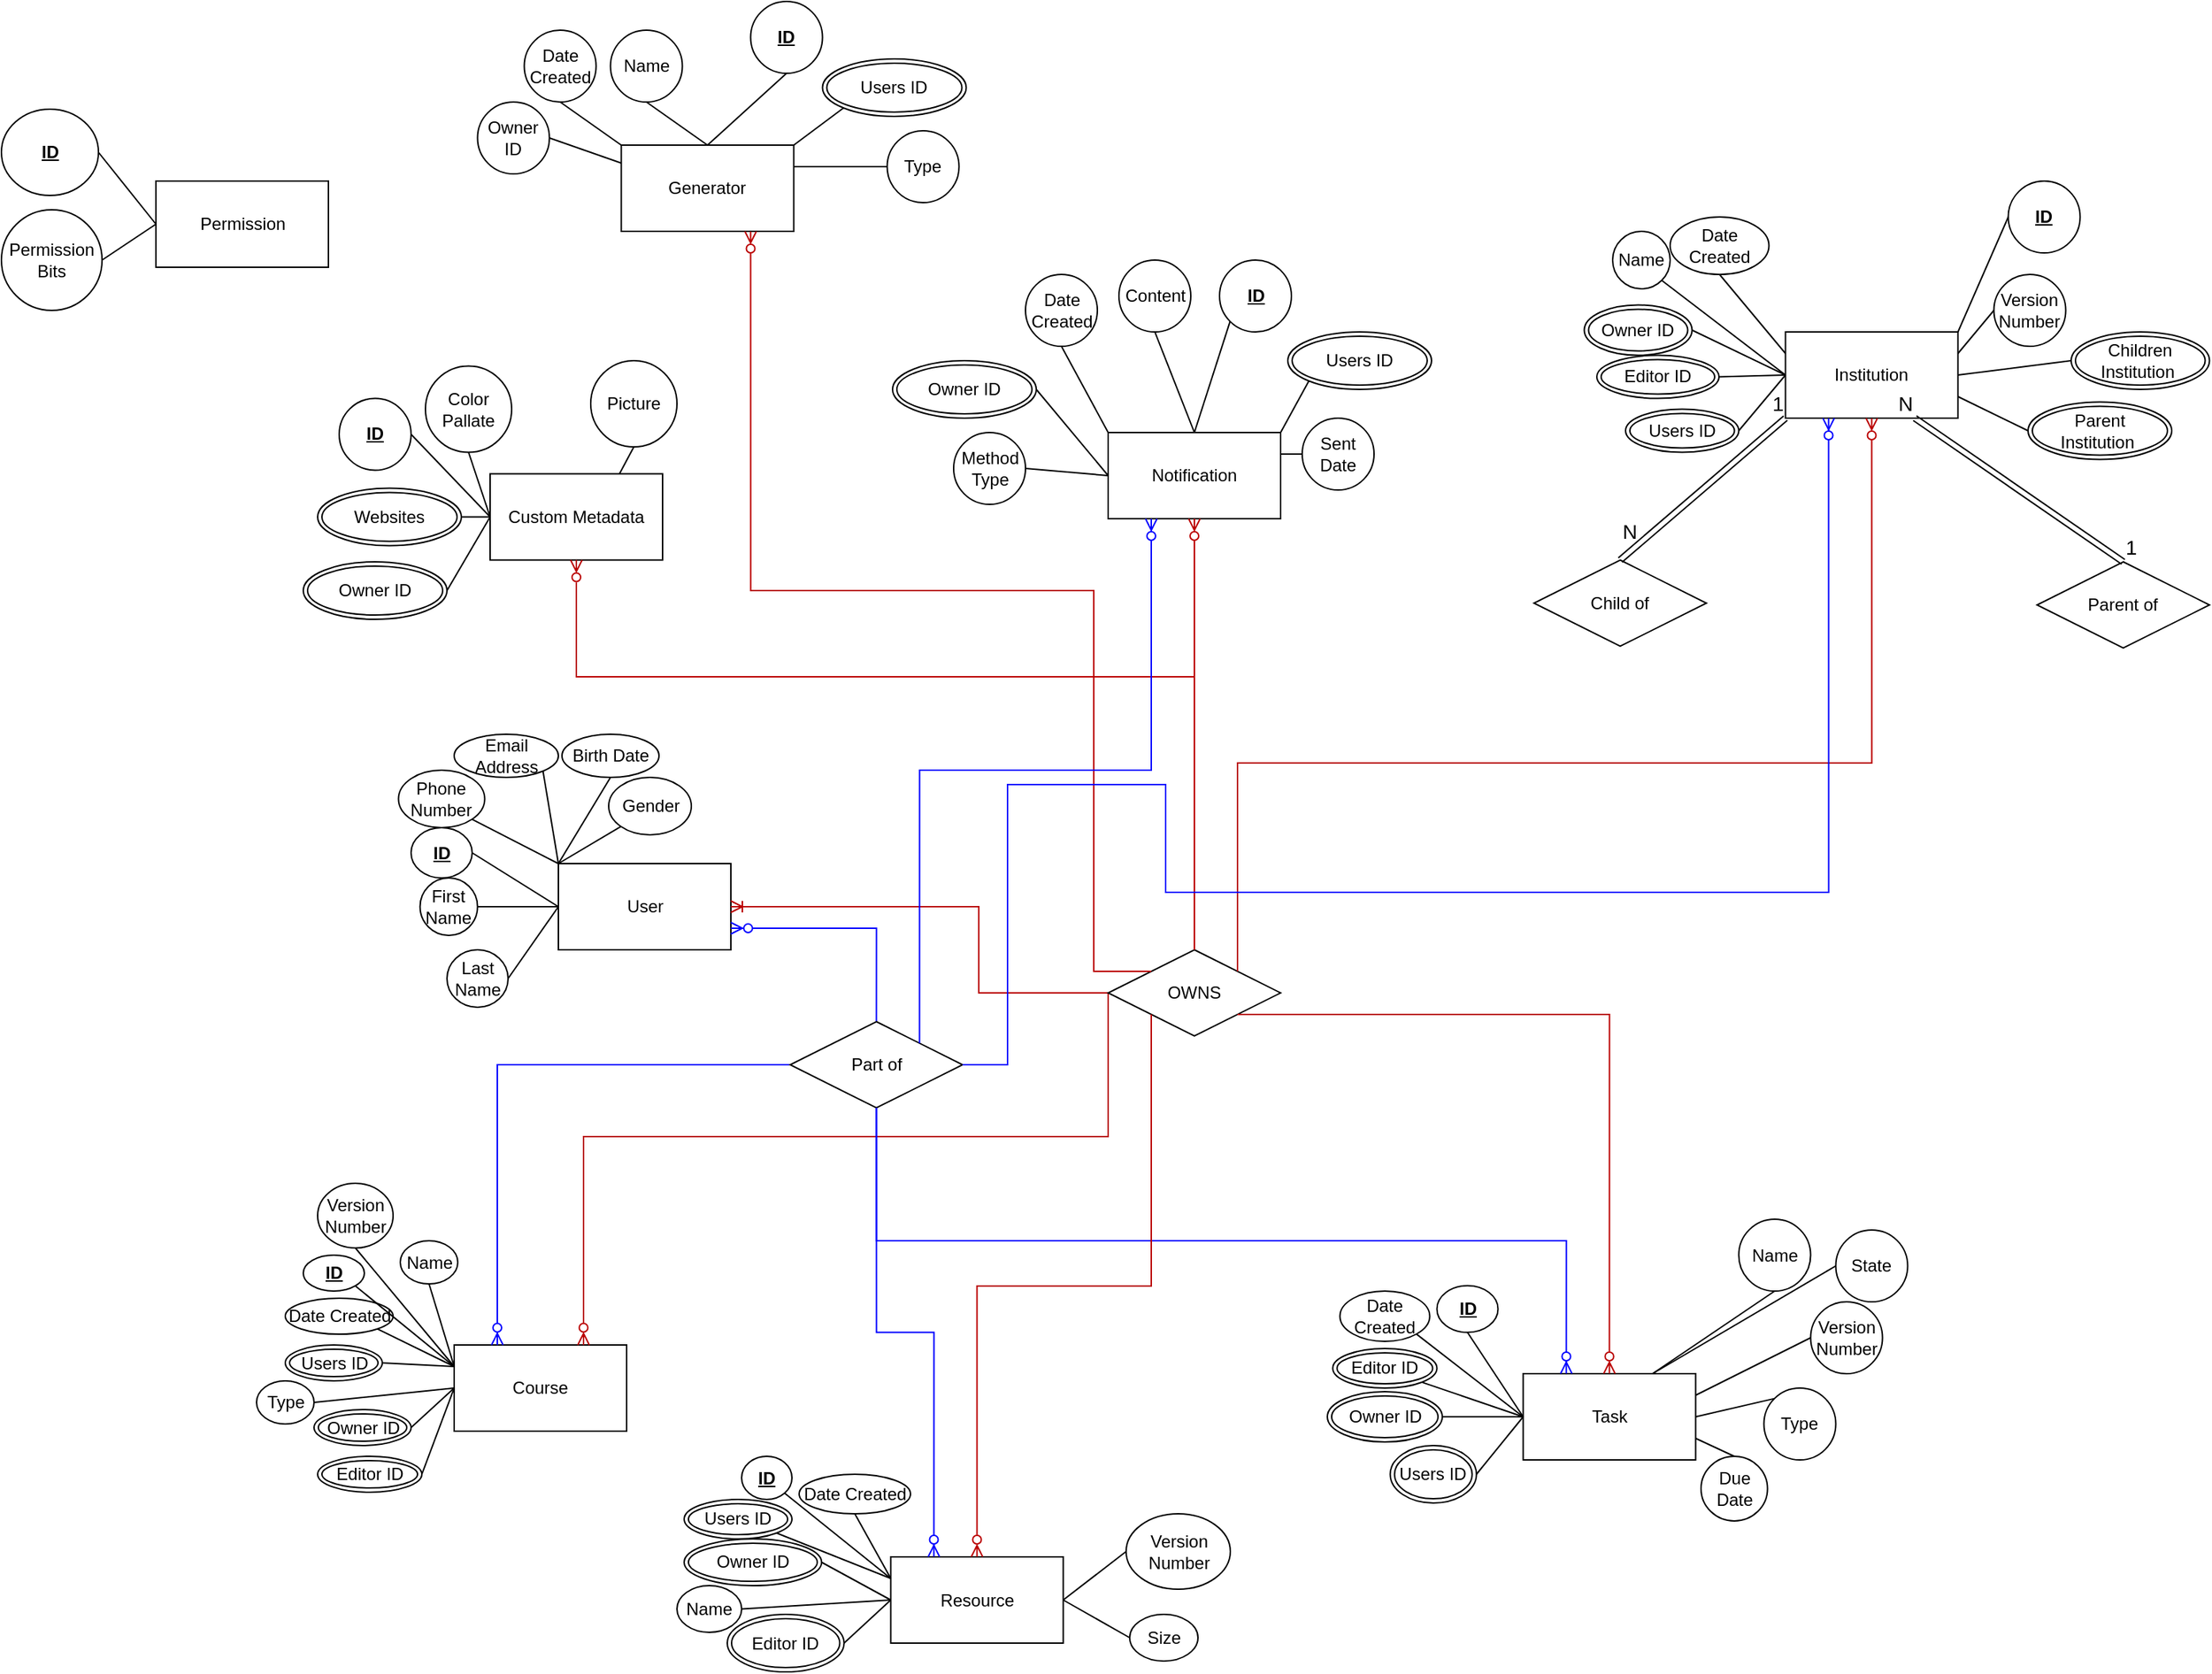 <mxfile version="21.3.2" type="github">
  <diagram id="R2lEEEUBdFMjLlhIrx00" name="EduCare ER Diagram">
    <mxGraphModel dx="837" dy="4282" grid="1" gridSize="10" guides="1" tooltips="1" connect="1" arrows="1" fold="1" page="1" pageScale="1" pageWidth="850" pageHeight="1100" math="0" shadow="0" extFonts="Permanent Marker^https://fonts.googleapis.com/css?family=Permanent+Marker">
      <root>
        <mxCell id="0" />
        <mxCell id="1" parent="0" />
        <mxCell id="qAD9C6_yxENJScpzOMfn-75" value="Permission" style="rounded=0;whiteSpace=wrap;html=1;" parent="1" vertex="1">
          <mxGeometry x="1037.5" y="-3145" width="120" height="60" as="geometry" />
        </mxCell>
        <mxCell id="qAD9C6_yxENJScpzOMfn-76" value="&lt;b&gt;&lt;u&gt;ID&lt;/u&gt;&lt;/b&gt;" style="ellipse;whiteSpace=wrap;html=1;" parent="1" vertex="1">
          <mxGeometry x="930" y="-3195" width="67.5" height="60" as="geometry" />
        </mxCell>
        <mxCell id="qAD9C6_yxENJScpzOMfn-77" value="Permission Bits" style="ellipse;whiteSpace=wrap;html=1;" parent="1" vertex="1">
          <mxGeometry x="930" y="-3125" width="70" height="70" as="geometry" />
        </mxCell>
        <mxCell id="qAD9C6_yxENJScpzOMfn-78" value="" style="endArrow=none;html=1;rounded=0;exitX=1;exitY=0.5;exitDx=0;exitDy=0;entryX=0;entryY=0.5;entryDx=0;entryDy=0;" parent="1" source="qAD9C6_yxENJScpzOMfn-76" target="qAD9C6_yxENJScpzOMfn-75" edge="1">
          <mxGeometry width="50" height="50" relative="1" as="geometry">
            <mxPoint x="797.5" y="-3095" as="sourcePoint" />
            <mxPoint x="907.5" y="-3090" as="targetPoint" />
          </mxGeometry>
        </mxCell>
        <mxCell id="qAD9C6_yxENJScpzOMfn-79" value="" style="endArrow=none;html=1;rounded=0;exitX=0;exitY=0.5;exitDx=0;exitDy=0;entryX=1;entryY=0.5;entryDx=0;entryDy=0;" parent="1" source="qAD9C6_yxENJScpzOMfn-75" target="qAD9C6_yxENJScpzOMfn-77" edge="1">
          <mxGeometry width="50" height="50" relative="1" as="geometry">
            <mxPoint x="1267.5" y="-3110" as="sourcePoint" />
            <mxPoint x="1177.5" y="-3130" as="targetPoint" />
          </mxGeometry>
        </mxCell>
        <mxCell id="_1YDt1llwY1Y_MfL7an--1" value="User" style="rounded=0;whiteSpace=wrap;html=1;" parent="1" vertex="1">
          <mxGeometry x="1317.5" y="-2670" width="120" height="60" as="geometry" />
        </mxCell>
        <mxCell id="_1YDt1llwY1Y_MfL7an--2" value="&lt;b&gt;&lt;u&gt;ID&lt;/u&gt;&lt;/b&gt;" style="ellipse;whiteSpace=wrap;html=1;" parent="1" vertex="1">
          <mxGeometry x="1215" y="-2695" width="42.5" height="35" as="geometry" />
        </mxCell>
        <mxCell id="_1YDt1llwY1Y_MfL7an--3" value="First Name" style="ellipse;whiteSpace=wrap;html=1;" parent="1" vertex="1">
          <mxGeometry x="1221.25" y="-2660" width="40" height="40" as="geometry" />
        </mxCell>
        <mxCell id="_1YDt1llwY1Y_MfL7an--4" value="Last Name" style="ellipse;whiteSpace=wrap;html=1;" parent="1" vertex="1">
          <mxGeometry x="1240" y="-2610" width="42.5" height="40" as="geometry" />
        </mxCell>
        <mxCell id="_1YDt1llwY1Y_MfL7an--5" value="Email Address" style="ellipse;whiteSpace=wrap;html=1;" parent="1" vertex="1">
          <mxGeometry x="1245" y="-2760" width="72.5" height="30" as="geometry" />
        </mxCell>
        <mxCell id="_1YDt1llwY1Y_MfL7an--6" value="Phone Number" style="ellipse;whiteSpace=wrap;html=1;" parent="1" vertex="1">
          <mxGeometry x="1206.25" y="-2735" width="60" height="40" as="geometry" />
        </mxCell>
        <mxCell id="_1YDt1llwY1Y_MfL7an--7" value="Birth Date" style="ellipse;whiteSpace=wrap;html=1;" parent="1" vertex="1">
          <mxGeometry x="1320" y="-2760" width="67.5" height="30" as="geometry" />
        </mxCell>
        <mxCell id="_1YDt1llwY1Y_MfL7an--8" value="Gender" style="ellipse;whiteSpace=wrap;html=1;" parent="1" vertex="1">
          <mxGeometry x="1352.5" y="-2730" width="57.5" height="40" as="geometry" />
        </mxCell>
        <mxCell id="_1YDt1llwY1Y_MfL7an--9" value="" style="endArrow=none;html=1;rounded=0;entryX=0;entryY=0;entryDx=0;entryDy=0;exitX=1;exitY=1;exitDx=0;exitDy=0;" parent="1" source="_1YDt1llwY1Y_MfL7an--5" target="_1YDt1llwY1Y_MfL7an--1" edge="1">
          <mxGeometry width="50" height="50" relative="1" as="geometry">
            <mxPoint x="1357.5" y="-2440" as="sourcePoint" />
            <mxPoint x="1407.5" y="-2490" as="targetPoint" />
          </mxGeometry>
        </mxCell>
        <mxCell id="_1YDt1llwY1Y_MfL7an--10" value="" style="endArrow=none;html=1;rounded=0;entryX=0;entryY=0.5;entryDx=0;entryDy=0;exitX=1;exitY=0.5;exitDx=0;exitDy=0;" parent="1" source="_1YDt1llwY1Y_MfL7an--2" target="_1YDt1llwY1Y_MfL7an--1" edge="1">
          <mxGeometry width="50" height="50" relative="1" as="geometry">
            <mxPoint x="1237.5" y="-2650" as="sourcePoint" />
            <mxPoint x="1327.5" y="-2630" as="targetPoint" />
          </mxGeometry>
        </mxCell>
        <mxCell id="_1YDt1llwY1Y_MfL7an--11" value="" style="endArrow=none;html=1;rounded=0;exitX=1;exitY=0.5;exitDx=0;exitDy=0;entryX=0;entryY=0.5;entryDx=0;entryDy=0;" parent="1" source="_1YDt1llwY1Y_MfL7an--3" target="_1YDt1llwY1Y_MfL7an--1" edge="1">
          <mxGeometry width="50" height="50" relative="1" as="geometry">
            <mxPoint x="1197.5" y="-2610" as="sourcePoint" />
            <mxPoint x="1297.5" y="-2590" as="targetPoint" />
          </mxGeometry>
        </mxCell>
        <mxCell id="_1YDt1llwY1Y_MfL7an--12" value="" style="endArrow=none;html=1;rounded=0;exitX=1;exitY=0.5;exitDx=0;exitDy=0;entryX=0;entryY=0.5;entryDx=0;entryDy=0;" parent="1" source="_1YDt1llwY1Y_MfL7an--4" target="_1YDt1llwY1Y_MfL7an--1" edge="1">
          <mxGeometry width="50" height="50" relative="1" as="geometry">
            <mxPoint x="1177.5" y="-2655" as="sourcePoint" />
            <mxPoint x="1287.5" y="-2560" as="targetPoint" />
          </mxGeometry>
        </mxCell>
        <mxCell id="_1YDt1llwY1Y_MfL7an--13" value="" style="endArrow=none;html=1;rounded=0;entryX=0;entryY=0;entryDx=0;entryDy=0;exitX=0.5;exitY=1;exitDx=0;exitDy=0;" parent="1" source="_1YDt1llwY1Y_MfL7an--7" target="_1YDt1llwY1Y_MfL7an--1" edge="1">
          <mxGeometry width="50" height="50" relative="1" as="geometry">
            <mxPoint x="1322.5" y="-2580" as="sourcePoint" />
            <mxPoint x="1442.5" y="-2515" as="targetPoint" />
          </mxGeometry>
        </mxCell>
        <mxCell id="_1YDt1llwY1Y_MfL7an--14" value="" style="endArrow=none;html=1;rounded=0;entryX=0;entryY=0;entryDx=0;entryDy=0;exitX=0;exitY=1;exitDx=0;exitDy=0;" parent="1" source="_1YDt1llwY1Y_MfL7an--8" target="_1YDt1llwY1Y_MfL7an--1" edge="1">
          <mxGeometry width="50" height="50" relative="1" as="geometry">
            <mxPoint x="1372.5" y="-2720" as="sourcePoint" />
            <mxPoint x="1372.5" y="-2690" as="targetPoint" />
          </mxGeometry>
        </mxCell>
        <mxCell id="_1YDt1llwY1Y_MfL7an--15" value="" style="endArrow=none;html=1;rounded=0;entryX=0;entryY=0;entryDx=0;entryDy=0;exitX=1;exitY=1;exitDx=0;exitDy=0;" parent="1" source="_1YDt1llwY1Y_MfL7an--6" target="_1YDt1llwY1Y_MfL7an--1" edge="1">
          <mxGeometry width="50" height="50" relative="1" as="geometry">
            <mxPoint x="1487.5" y="-2685" as="sourcePoint" />
            <mxPoint x="1387.5" y="-2660" as="targetPoint" />
          </mxGeometry>
        </mxCell>
        <mxCell id="_1YDt1llwY1Y_MfL7an--17" value="Notification" style="rounded=0;whiteSpace=wrap;html=1;" parent="1" vertex="1">
          <mxGeometry x="1700" y="-2970" width="120" height="60" as="geometry" />
        </mxCell>
        <mxCell id="_1YDt1llwY1Y_MfL7an--18" value="Content" style="ellipse;whiteSpace=wrap;html=1;" parent="1" vertex="1">
          <mxGeometry x="1707.5" y="-3090" width="50" height="50" as="geometry" />
        </mxCell>
        <mxCell id="_1YDt1llwY1Y_MfL7an--19" value="Date Created" style="ellipse;whiteSpace=wrap;html=1;" parent="1" vertex="1">
          <mxGeometry x="1642.5" y="-3080" width="50" height="50" as="geometry" />
        </mxCell>
        <mxCell id="_1YDt1llwY1Y_MfL7an--20" value="&lt;b&gt;&lt;u&gt;ID&lt;/u&gt;&lt;/b&gt;" style="ellipse;whiteSpace=wrap;html=1;" parent="1" vertex="1">
          <mxGeometry x="1777.5" y="-3090" width="50" height="50" as="geometry" />
        </mxCell>
        <mxCell id="_1YDt1llwY1Y_MfL7an--21" value="Sent Date" style="ellipse;whiteSpace=wrap;html=1;" parent="1" vertex="1">
          <mxGeometry x="1835" y="-2980" width="50" height="50" as="geometry" />
        </mxCell>
        <mxCell id="_1YDt1llwY1Y_MfL7an--22" value="Method Type" style="ellipse;whiteSpace=wrap;html=1;" parent="1" vertex="1">
          <mxGeometry x="1592.5" y="-2970" width="50" height="50" as="geometry" />
        </mxCell>
        <mxCell id="_1YDt1llwY1Y_MfL7an--23" value="" style="endArrow=none;html=1;rounded=0;exitX=0.5;exitY=1;exitDx=0;exitDy=0;entryX=0;entryY=0;entryDx=0;entryDy=0;" parent="1" source="_1YDt1llwY1Y_MfL7an--19" target="_1YDt1llwY1Y_MfL7an--17" edge="1">
          <mxGeometry width="50" height="50" relative="1" as="geometry">
            <mxPoint x="1292.5" y="-3115" as="sourcePoint" />
            <mxPoint x="1372.5" y="-3160" as="targetPoint" />
          </mxGeometry>
        </mxCell>
        <mxCell id="_1YDt1llwY1Y_MfL7an--24" value="" style="endArrow=none;html=1;rounded=0;exitX=0.5;exitY=1;exitDx=0;exitDy=0;entryX=0.5;entryY=0;entryDx=0;entryDy=0;" parent="1" source="_1YDt1llwY1Y_MfL7an--18" target="_1YDt1llwY1Y_MfL7an--17" edge="1">
          <mxGeometry width="50" height="50" relative="1" as="geometry">
            <mxPoint x="1657.5" y="-3020" as="sourcePoint" />
            <mxPoint x="1692.5" y="-2990" as="targetPoint" />
          </mxGeometry>
        </mxCell>
        <mxCell id="_1YDt1llwY1Y_MfL7an--25" value="" style="endArrow=none;html=1;rounded=0;exitX=0;exitY=1;exitDx=0;exitDy=0;entryX=0.5;entryY=0;entryDx=0;entryDy=0;" parent="1" source="_1YDt1llwY1Y_MfL7an--20" target="_1YDt1llwY1Y_MfL7an--17" edge="1">
          <mxGeometry width="50" height="50" relative="1" as="geometry">
            <mxPoint x="1747.5" y="-3030" as="sourcePoint" />
            <mxPoint x="1692.5" y="-2990" as="targetPoint" />
          </mxGeometry>
        </mxCell>
        <mxCell id="_1YDt1llwY1Y_MfL7an--26" value="" style="endArrow=none;html=1;rounded=0;exitX=0;exitY=0.5;exitDx=0;exitDy=0;entryX=1;entryY=0.25;entryDx=0;entryDy=0;" parent="1" source="_1YDt1llwY1Y_MfL7an--21" target="_1YDt1llwY1Y_MfL7an--17" edge="1">
          <mxGeometry width="50" height="50" relative="1" as="geometry">
            <mxPoint x="1902.5" y="-3015" as="sourcePoint" />
            <mxPoint x="1812.5" y="-2975" as="targetPoint" />
          </mxGeometry>
        </mxCell>
        <mxCell id="_1YDt1llwY1Y_MfL7an--27" value="" style="endArrow=none;html=1;rounded=0;exitX=0;exitY=0.5;exitDx=0;exitDy=0;entryX=1;entryY=0.5;entryDx=0;entryDy=0;" parent="1" source="_1YDt1llwY1Y_MfL7an--17" target="_1YDt1llwY1Y_MfL7an--22" edge="1">
          <mxGeometry width="50" height="50" relative="1" as="geometry">
            <mxPoint x="1902.5" y="-2955" as="sourcePoint" />
            <mxPoint x="1812.5" y="-2975" as="targetPoint" />
          </mxGeometry>
        </mxCell>
        <mxCell id="_1YDt1llwY1Y_MfL7an--29" value="" style="endArrow=none;html=1;rounded=0;exitX=1;exitY=0.5;exitDx=0;exitDy=0;entryX=0;entryY=0.5;entryDx=0;entryDy=0;" parent="1" source="_1YDt1llwY1Y_MfL7an--139" target="_1YDt1llwY1Y_MfL7an--17" edge="1">
          <mxGeometry width="50" height="50" relative="1" as="geometry">
            <mxPoint x="1652.5" y="-2995" as="sourcePoint" />
            <mxPoint x="1595" y="-3020" as="targetPoint" />
          </mxGeometry>
        </mxCell>
        <mxCell id="_1YDt1llwY1Y_MfL7an--30" value="Users ID" style="ellipse;shape=doubleEllipse;margin=3;whiteSpace=wrap;html=1;align=center;" parent="1" vertex="1">
          <mxGeometry x="1825" y="-3040" width="100" height="40" as="geometry" />
        </mxCell>
        <mxCell id="_1YDt1llwY1Y_MfL7an--31" value="" style="endArrow=none;html=1;rounded=0;exitX=0;exitY=1;exitDx=0;exitDy=0;entryX=1;entryY=0;entryDx=0;entryDy=0;" parent="1" source="_1YDt1llwY1Y_MfL7an--30" target="_1YDt1llwY1Y_MfL7an--17" edge="1">
          <mxGeometry width="50" height="50" relative="1" as="geometry">
            <mxPoint x="2311.5" y="-3140" as="sourcePoint" />
            <mxPoint x="1970.5" y="-3020" as="targetPoint" />
          </mxGeometry>
        </mxCell>
        <mxCell id="_1YDt1llwY1Y_MfL7an--46" value="Course" style="rounded=0;whiteSpace=wrap;html=1;" parent="1" vertex="1">
          <mxGeometry x="1245" y="-2335" width="120" height="60" as="geometry" />
        </mxCell>
        <mxCell id="_1YDt1llwY1Y_MfL7an--47" value="Name" style="ellipse;whiteSpace=wrap;html=1;" parent="1" vertex="1">
          <mxGeometry x="1207.5" y="-2407.5" width="40" height="30" as="geometry" />
        </mxCell>
        <mxCell id="_1YDt1llwY1Y_MfL7an--48" value="Date Created" style="ellipse;whiteSpace=wrap;html=1;" parent="1" vertex="1">
          <mxGeometry x="1127.5" y="-2367.5" width="75" height="25" as="geometry" />
        </mxCell>
        <mxCell id="_1YDt1llwY1Y_MfL7an--49" value="&lt;u&gt;&lt;b&gt;ID&lt;/b&gt;&lt;/u&gt;" style="ellipse;whiteSpace=wrap;html=1;" parent="1" vertex="1">
          <mxGeometry x="1140" y="-2397.5" width="42.5" height="25" as="geometry" />
        </mxCell>
        <mxCell id="_1YDt1llwY1Y_MfL7an--50" value="Version Number" style="ellipse;whiteSpace=wrap;html=1;" parent="1" vertex="1">
          <mxGeometry x="1150" y="-2447.5" width="52.5" height="45" as="geometry" />
        </mxCell>
        <mxCell id="_1YDt1llwY1Y_MfL7an--51" value="Type" style="ellipse;whiteSpace=wrap;html=1;" parent="1" vertex="1">
          <mxGeometry x="1107.5" y="-2310" width="40" height="30" as="geometry" />
        </mxCell>
        <mxCell id="_1YDt1llwY1Y_MfL7an--52" value="" style="endArrow=none;html=1;rounded=0;exitX=1;exitY=0.5;exitDx=0;exitDy=0;entryX=0;entryY=0.5;entryDx=0;entryDy=0;" parent="1" source="_1YDt1llwY1Y_MfL7an--58" target="_1YDt1llwY1Y_MfL7an--46" edge="1">
          <mxGeometry width="50" height="50" relative="1" as="geometry">
            <mxPoint x="1200" y="-2337.5" as="sourcePoint" />
            <mxPoint x="1110" y="-2267.5" as="targetPoint" />
          </mxGeometry>
        </mxCell>
        <mxCell id="_1YDt1llwY1Y_MfL7an--53" value="" style="endArrow=none;html=1;rounded=0;exitX=1;exitY=1;exitDx=0;exitDy=0;entryX=0;entryY=0.25;entryDx=0;entryDy=0;" parent="1" source="_1YDt1llwY1Y_MfL7an--48" target="_1YDt1llwY1Y_MfL7an--46" edge="1">
          <mxGeometry width="50" height="50" relative="1" as="geometry">
            <mxPoint x="860" y="-2447.5" as="sourcePoint" />
            <mxPoint x="940" y="-2492.5" as="targetPoint" />
          </mxGeometry>
        </mxCell>
        <mxCell id="_1YDt1llwY1Y_MfL7an--54" value="" style="endArrow=none;html=1;rounded=0;exitX=0.5;exitY=1;exitDx=0;exitDy=0;entryX=0;entryY=0.25;entryDx=0;entryDy=0;" parent="1" source="_1YDt1llwY1Y_MfL7an--47" target="_1YDt1llwY1Y_MfL7an--46" edge="1">
          <mxGeometry width="50" height="50" relative="1" as="geometry">
            <mxPoint x="1225" y="-2352.5" as="sourcePoint" />
            <mxPoint x="1237.5" y="-2317.5" as="targetPoint" />
          </mxGeometry>
        </mxCell>
        <mxCell id="_1YDt1llwY1Y_MfL7an--55" value="" style="endArrow=none;html=1;rounded=0;exitX=1;exitY=1;exitDx=0;exitDy=0;entryX=0;entryY=0.25;entryDx=0;entryDy=0;" parent="1" source="_1YDt1llwY1Y_MfL7an--49" target="_1YDt1llwY1Y_MfL7an--46" edge="1">
          <mxGeometry width="50" height="50" relative="1" as="geometry">
            <mxPoint x="1090" y="-2397.5" as="sourcePoint" />
            <mxPoint x="1020" y="-2370" as="targetPoint" />
          </mxGeometry>
        </mxCell>
        <mxCell id="_1YDt1llwY1Y_MfL7an--56" value="" style="endArrow=none;html=1;rounded=0;exitX=1;exitY=0.5;exitDx=0;exitDy=0;entryX=0;entryY=0.5;entryDx=0;entryDy=0;" parent="1" source="_1YDt1llwY1Y_MfL7an--51" target="_1YDt1llwY1Y_MfL7an--46" edge="1">
          <mxGeometry width="50" height="50" relative="1" as="geometry">
            <mxPoint x="1405" y="-2362.5" as="sourcePoint" />
            <mxPoint x="1320" y="-2322.5" as="targetPoint" />
          </mxGeometry>
        </mxCell>
        <mxCell id="_1YDt1llwY1Y_MfL7an--57" value="" style="endArrow=none;html=1;rounded=0;exitX=0.5;exitY=1;exitDx=0;exitDy=0;entryX=0;entryY=0.25;entryDx=0;entryDy=0;" parent="1" source="_1YDt1llwY1Y_MfL7an--50" target="_1YDt1llwY1Y_MfL7an--46" edge="1">
          <mxGeometry width="50" height="50" relative="1" as="geometry">
            <mxPoint x="1470" y="-2347.5" as="sourcePoint" />
            <mxPoint x="1380" y="-2307.5" as="targetPoint" />
          </mxGeometry>
        </mxCell>
        <mxCell id="_1YDt1llwY1Y_MfL7an--58" value="Owner ID" style="ellipse;shape=doubleEllipse;margin=3;whiteSpace=wrap;html=1;align=center;" parent="1" vertex="1">
          <mxGeometry x="1147.5" y="-2290" width="67.5" height="25" as="geometry" />
        </mxCell>
        <mxCell id="_1YDt1llwY1Y_MfL7an--59" value="Editor ID" style="ellipse;shape=doubleEllipse;margin=3;whiteSpace=wrap;html=1;align=center;" parent="1" vertex="1">
          <mxGeometry x="1150" y="-2257.5" width="72.5" height="25" as="geometry" />
        </mxCell>
        <mxCell id="_1YDt1llwY1Y_MfL7an--60" value="" style="endArrow=none;html=1;rounded=0;exitX=1;exitY=0.5;exitDx=0;exitDy=0;entryX=0;entryY=0.5;entryDx=0;entryDy=0;" parent="1" source="_1YDt1llwY1Y_MfL7an--59" target="_1YDt1llwY1Y_MfL7an--46" edge="1">
          <mxGeometry width="50" height="50" relative="1" as="geometry">
            <mxPoint x="1210" y="-2327.5" as="sourcePoint" />
            <mxPoint x="1260.5" y="-2292.5" as="targetPoint" />
          </mxGeometry>
        </mxCell>
        <mxCell id="_1YDt1llwY1Y_MfL7an--61" value="Users ID" style="ellipse;shape=doubleEllipse;margin=3;whiteSpace=wrap;html=1;align=center;" parent="1" vertex="1">
          <mxGeometry x="1127.5" y="-2335" width="67.5" height="25" as="geometry" />
        </mxCell>
        <mxCell id="_1YDt1llwY1Y_MfL7an--62" value="" style="endArrow=none;html=1;rounded=0;exitX=1;exitY=0.5;exitDx=0;exitDy=0;entryX=0;entryY=0.25;entryDx=0;entryDy=0;" parent="1" source="_1YDt1llwY1Y_MfL7an--61" target="_1YDt1llwY1Y_MfL7an--46" edge="1">
          <mxGeometry width="50" height="50" relative="1" as="geometry">
            <mxPoint x="1225.5" y="-2292.5" as="sourcePoint" />
            <mxPoint x="1260.5" y="-2292.5" as="targetPoint" />
          </mxGeometry>
        </mxCell>
        <mxCell id="_1YDt1llwY1Y_MfL7an--63" value="" style="edgeStyle=elbowEdgeStyle;fontSize=12;html=1;endArrow=ERzeroToMany;startArrow=none;rounded=0;exitX=0;exitY=0.5;exitDx=0;exitDy=0;entryX=0.75;entryY=0;entryDx=0;entryDy=0;elbow=vertical;startFill=0;endFill=0;strokeColor=#BA0000;" parent="1" source="_1YDt1llwY1Y_MfL7an--65" target="_1YDt1llwY1Y_MfL7an--46" edge="1">
          <mxGeometry width="100" height="100" relative="1" as="geometry">
            <mxPoint x="1890" y="-2580" as="sourcePoint" />
            <mxPoint x="1880" y="-2380" as="targetPoint" />
            <Array as="points">
              <mxPoint x="1520" y="-2480" />
            </Array>
          </mxGeometry>
        </mxCell>
        <mxCell id="_1YDt1llwY1Y_MfL7an--66" value="" style="edgeStyle=elbowEdgeStyle;fontSize=12;html=1;endArrow=none;startArrow=ERoneToMany;rounded=0;exitX=1;exitY=0.5;exitDx=0;exitDy=0;entryX=0;entryY=0.5;entryDx=0;entryDy=0;endFill=0;startFill=0;strokeColor=#BA0000;" parent="1" source="_1YDt1llwY1Y_MfL7an--1" target="_1YDt1llwY1Y_MfL7an--65" edge="1">
          <mxGeometry width="100" height="100" relative="1" as="geometry">
            <mxPoint x="1438" y="-2640" as="sourcePoint" />
            <mxPoint x="1638" y="-2387" as="targetPoint" />
            <Array as="points">
              <mxPoint x="1610" y="-2580" />
            </Array>
          </mxGeometry>
        </mxCell>
        <mxCell id="_1YDt1llwY1Y_MfL7an--65" value="OWNS" style="shape=rhombus;perimeter=rhombusPerimeter;whiteSpace=wrap;html=1;align=center;" parent="1" vertex="1">
          <mxGeometry x="1700" y="-2610" width="120" height="60" as="geometry" />
        </mxCell>
        <mxCell id="_1YDt1llwY1Y_MfL7an--68" value="" style="edgeStyle=orthogonalEdgeStyle;fontSize=12;html=1;endArrow=ERzeroToMany;endFill=1;startArrow=none;rounded=0;entryX=1;entryY=0.75;entryDx=0;entryDy=0;exitX=0.5;exitY=0;exitDx=0;exitDy=0;startFill=0;strokeColor=#0000FF;" parent="1" source="_1YDt1llwY1Y_MfL7an--71" target="_1YDt1llwY1Y_MfL7an--1" edge="1">
          <mxGeometry width="100" height="100" relative="1" as="geometry">
            <mxPoint x="1450" y="-2560" as="sourcePoint" />
            <mxPoint x="1680" y="-2570" as="targetPoint" />
          </mxGeometry>
        </mxCell>
        <mxCell id="_1YDt1llwY1Y_MfL7an--72" value="" style="edgeStyle=orthogonalEdgeStyle;fontSize=12;html=1;endArrow=none;endFill=0;startArrow=ERzeroToMany;rounded=0;entryX=0;entryY=0.5;entryDx=0;entryDy=0;exitX=0.25;exitY=0;exitDx=0;exitDy=0;strokeColor=#0000FF;" parent="1" source="_1YDt1llwY1Y_MfL7an--46" target="_1YDt1llwY1Y_MfL7an--71" edge="1">
          <mxGeometry width="100" height="100" relative="1" as="geometry">
            <mxPoint x="1593" y="-2364.5" as="sourcePoint" />
            <mxPoint x="1347.5" y="-2497.5" as="targetPoint" />
          </mxGeometry>
        </mxCell>
        <mxCell id="_1YDt1llwY1Y_MfL7an--71" value="Part of" style="shape=rhombus;perimeter=rhombusPerimeter;whiteSpace=wrap;html=1;align=center;" parent="1" vertex="1">
          <mxGeometry x="1478.75" y="-2560" width="120" height="60" as="geometry" />
        </mxCell>
        <mxCell id="_1YDt1llwY1Y_MfL7an--73" value="Task" style="rounded=0;whiteSpace=wrap;html=1;" parent="1" vertex="1">
          <mxGeometry x="1988.75" y="-2315" width="120" height="60" as="geometry" />
        </mxCell>
        <mxCell id="_1YDt1llwY1Y_MfL7an--74" value="&lt;b&gt;&lt;u&gt;ID&lt;/u&gt;&lt;/b&gt;" style="ellipse;whiteSpace=wrap;html=1;" parent="1" vertex="1">
          <mxGeometry x="1928.75" y="-2376.25" width="42.5" height="32.5" as="geometry" />
        </mxCell>
        <mxCell id="_1YDt1llwY1Y_MfL7an--75" value="" style="endArrow=none;html=1;rounded=0;exitX=0.5;exitY=1;exitDx=0;exitDy=0;entryX=0;entryY=0.5;entryDx=0;entryDy=0;" parent="1" source="_1YDt1llwY1Y_MfL7an--74" target="_1YDt1llwY1Y_MfL7an--73" edge="1">
          <mxGeometry width="50" height="50" relative="1" as="geometry">
            <mxPoint x="1963.75" y="-2395" as="sourcePoint" />
            <mxPoint x="1988.75" y="-2345" as="targetPoint" />
          </mxGeometry>
        </mxCell>
        <mxCell id="_1YDt1llwY1Y_MfL7an--76" value="Name" style="ellipse;whiteSpace=wrap;html=1;" parent="1" vertex="1">
          <mxGeometry x="2138.75" y="-2422.5" width="50" height="50" as="geometry" />
        </mxCell>
        <mxCell id="_1YDt1llwY1Y_MfL7an--77" value="Date Created" style="ellipse;whiteSpace=wrap;html=1;" parent="1" vertex="1">
          <mxGeometry x="1861.25" y="-2372.5" width="62.5" height="35" as="geometry" />
        </mxCell>
        <mxCell id="_1YDt1llwY1Y_MfL7an--78" value="Type" style="ellipse;whiteSpace=wrap;html=1;" parent="1" vertex="1">
          <mxGeometry x="2156.25" y="-2305" width="50" height="50" as="geometry" />
        </mxCell>
        <mxCell id="_1YDt1llwY1Y_MfL7an--79" value="Version Number" style="ellipse;whiteSpace=wrap;html=1;" parent="1" vertex="1">
          <mxGeometry x="2188.75" y="-2365" width="50" height="50" as="geometry" />
        </mxCell>
        <mxCell id="_1YDt1llwY1Y_MfL7an--80" value="Due Date" style="ellipse;whiteSpace=wrap;html=1;" parent="1" vertex="1">
          <mxGeometry x="2112.5" y="-2257.5" width="46.25" height="45" as="geometry" />
        </mxCell>
        <mxCell id="_1YDt1llwY1Y_MfL7an--81" value="State" style="ellipse;whiteSpace=wrap;html=1;" parent="1" vertex="1">
          <mxGeometry x="2206.25" y="-2415" width="50" height="50" as="geometry" />
        </mxCell>
        <mxCell id="_1YDt1llwY1Y_MfL7an--82" value="" style="endArrow=none;html=1;rounded=0;exitX=1;exitY=1;exitDx=0;exitDy=0;entryX=0;entryY=0.5;entryDx=0;entryDy=0;" parent="1" source="_1YDt1llwY1Y_MfL7an--77" target="_1YDt1llwY1Y_MfL7an--73" edge="1">
          <mxGeometry width="50" height="50" relative="1" as="geometry">
            <mxPoint x="2013.75" y="-2405" as="sourcePoint" />
            <mxPoint x="2018.75" y="-2345" as="targetPoint" />
          </mxGeometry>
        </mxCell>
        <mxCell id="_1YDt1llwY1Y_MfL7an--83" value="" style="endArrow=none;html=1;rounded=0;exitX=0.5;exitY=1;exitDx=0;exitDy=0;entryX=0.75;entryY=0;entryDx=0;entryDy=0;" parent="1" source="_1YDt1llwY1Y_MfL7an--76" target="_1YDt1llwY1Y_MfL7an--73" edge="1">
          <mxGeometry width="50" height="50" relative="1" as="geometry">
            <mxPoint x="2068.75" y="-2385" as="sourcePoint" />
            <mxPoint x="2048.75" y="-2345" as="targetPoint" />
          </mxGeometry>
        </mxCell>
        <mxCell id="_1YDt1llwY1Y_MfL7an--84" value="" style="endArrow=none;html=1;rounded=0;exitX=0;exitY=0.5;exitDx=0;exitDy=0;entryX=0.75;entryY=0;entryDx=0;entryDy=0;" parent="1" source="_1YDt1llwY1Y_MfL7an--81" target="_1YDt1llwY1Y_MfL7an--73" edge="1">
          <mxGeometry width="50" height="50" relative="1" as="geometry">
            <mxPoint x="2133.75" y="-2385" as="sourcePoint" />
            <mxPoint x="2048.75" y="-2345" as="targetPoint" />
          </mxGeometry>
        </mxCell>
        <mxCell id="_1YDt1llwY1Y_MfL7an--85" value="" style="endArrow=none;html=1;rounded=0;exitX=0;exitY=0.5;exitDx=0;exitDy=0;entryX=1;entryY=0.25;entryDx=0;entryDy=0;" parent="1" source="_1YDt1llwY1Y_MfL7an--79" target="_1YDt1llwY1Y_MfL7an--73" edge="1">
          <mxGeometry width="50" height="50" relative="1" as="geometry">
            <mxPoint x="2168.75" y="-2380" as="sourcePoint" />
            <mxPoint x="2078.75" y="-2345" as="targetPoint" />
          </mxGeometry>
        </mxCell>
        <mxCell id="_1YDt1llwY1Y_MfL7an--86" value="" style="endArrow=none;html=1;rounded=0;exitX=0;exitY=0;exitDx=0;exitDy=0;entryX=1;entryY=0.5;entryDx=0;entryDy=0;" parent="1" source="_1YDt1llwY1Y_MfL7an--78" target="_1YDt1llwY1Y_MfL7an--73" edge="1">
          <mxGeometry width="50" height="50" relative="1" as="geometry">
            <mxPoint x="2198.75" y="-2320" as="sourcePoint" />
            <mxPoint x="2108.75" y="-2330" as="targetPoint" />
          </mxGeometry>
        </mxCell>
        <mxCell id="_1YDt1llwY1Y_MfL7an--87" value="" style="endArrow=none;html=1;rounded=0;exitX=0.5;exitY=0;exitDx=0;exitDy=0;entryX=1;entryY=0.75;entryDx=0;entryDy=0;" parent="1" source="_1YDt1llwY1Y_MfL7an--80" target="_1YDt1llwY1Y_MfL7an--73" edge="1">
          <mxGeometry width="50" height="50" relative="1" as="geometry">
            <mxPoint x="2145.75" y="-2298" as="sourcePoint" />
            <mxPoint x="2108.75" y="-2315" as="targetPoint" />
          </mxGeometry>
        </mxCell>
        <mxCell id="_1YDt1llwY1Y_MfL7an--88" value="" style="endArrow=none;html=1;rounded=0;exitX=1;exitY=0.5;exitDx=0;exitDy=0;entryX=0;entryY=0.5;entryDx=0;entryDy=0;" parent="1" source="_1YDt1llwY1Y_MfL7an--89" target="_1YDt1llwY1Y_MfL7an--73" edge="1">
          <mxGeometry width="50" height="50" relative="1" as="geometry">
            <mxPoint x="1908.75" y="-2365" as="sourcePoint" />
            <mxPoint x="1999.25" y="-2605" as="targetPoint" />
          </mxGeometry>
        </mxCell>
        <mxCell id="_1YDt1llwY1Y_MfL7an--89" value="Owner ID" style="ellipse;shape=doubleEllipse;margin=3;whiteSpace=wrap;html=1;align=center;" parent="1" vertex="1">
          <mxGeometry x="1852.5" y="-2302.5" width="80" height="35" as="geometry" />
        </mxCell>
        <mxCell id="_1YDt1llwY1Y_MfL7an--90" value="Editor ID" style="ellipse;shape=doubleEllipse;margin=3;whiteSpace=wrap;html=1;align=center;" parent="1" vertex="1">
          <mxGeometry x="1856.25" y="-2332.5" width="72.5" height="27.5" as="geometry" />
        </mxCell>
        <mxCell id="_1YDt1llwY1Y_MfL7an--91" value="" style="endArrow=none;html=1;rounded=0;exitX=1;exitY=1;exitDx=0;exitDy=0;entryX=0;entryY=0.5;entryDx=0;entryDy=0;" parent="1" source="_1YDt1llwY1Y_MfL7an--90" target="_1YDt1llwY1Y_MfL7an--73" edge="1">
          <mxGeometry width="50" height="50" relative="1" as="geometry">
            <mxPoint x="1973.75" y="-2467.5" as="sourcePoint" />
            <mxPoint x="2006.25" y="-2327.5" as="targetPoint" />
          </mxGeometry>
        </mxCell>
        <mxCell id="_1YDt1llwY1Y_MfL7an--92" value="Users ID" style="ellipse;shape=doubleEllipse;margin=3;whiteSpace=wrap;html=1;align=center;" parent="1" vertex="1">
          <mxGeometry x="1896.25" y="-2265" width="60" height="40" as="geometry" />
        </mxCell>
        <mxCell id="_1YDt1llwY1Y_MfL7an--93" value="" style="endArrow=none;html=1;rounded=0;exitX=1;exitY=0.5;exitDx=0;exitDy=0;entryX=0;entryY=0.5;entryDx=0;entryDy=0;" parent="1" source="_1YDt1llwY1Y_MfL7an--92" target="_1YDt1llwY1Y_MfL7an--73" edge="1">
          <mxGeometry width="50" height="50" relative="1" as="geometry">
            <mxPoint x="2359.25" y="-2395" as="sourcePoint" />
            <mxPoint x="2384.25" y="-2420" as="targetPoint" />
          </mxGeometry>
        </mxCell>
        <mxCell id="_1YDt1llwY1Y_MfL7an--98" value="" style="edgeStyle=orthogonalEdgeStyle;fontSize=12;html=1;endArrow=ERzeroToMany;startArrow=none;rounded=0;elbow=vertical;startFill=0;endFill=0;exitX=1;exitY=1;exitDx=0;exitDy=0;entryX=0.5;entryY=0;entryDx=0;entryDy=0;strokeColor=#BA0000;" parent="1" source="_1YDt1llwY1Y_MfL7an--65" target="_1YDt1llwY1Y_MfL7an--73" edge="1">
          <mxGeometry width="100" height="100" relative="1" as="geometry">
            <mxPoint x="1650" y="-2430" as="sourcePoint" />
            <mxPoint x="1830" y="-2390" as="targetPoint" />
          </mxGeometry>
        </mxCell>
        <mxCell id="_1YDt1llwY1Y_MfL7an--99" value="" style="edgeStyle=orthogonalEdgeStyle;fontSize=12;html=1;endArrow=ERzeroToMany;startArrow=none;rounded=0;elbow=vertical;startFill=0;endFill=0;exitX=0.5;exitY=0;exitDx=0;exitDy=0;entryX=0.5;entryY=1;entryDx=0;entryDy=0;strokeColor=#BA0000;" parent="1" source="_1YDt1llwY1Y_MfL7an--65" target="_1YDt1llwY1Y_MfL7an--17" edge="1">
          <mxGeometry width="100" height="100" relative="1" as="geometry">
            <mxPoint x="1731.99" y="-2700" as="sourcePoint" />
            <mxPoint x="2051.99" y="-2706" as="targetPoint" />
          </mxGeometry>
        </mxCell>
        <mxCell id="_1YDt1llwY1Y_MfL7an--101" value="" style="edgeStyle=orthogonalEdgeStyle;fontSize=12;html=1;endArrow=none;endFill=0;startArrow=ERzeroToMany;rounded=0;entryX=0.5;entryY=1;entryDx=0;entryDy=0;exitX=0.25;exitY=0;exitDx=0;exitDy=0;strokeColor=#0000FF;" parent="1" source="_1YDt1llwY1Y_MfL7an--73" target="_1YDt1llwY1Y_MfL7an--71" edge="1">
          <mxGeometry width="100" height="100" relative="1" as="geometry">
            <mxPoint x="1610" y="-2169.5" as="sourcePoint" />
            <mxPoint x="1683" y="-2332.5" as="targetPoint" />
          </mxGeometry>
        </mxCell>
        <mxCell id="_1YDt1llwY1Y_MfL7an--102" value="Institution" style="rounded=0;whiteSpace=wrap;html=1;" parent="1" vertex="1">
          <mxGeometry x="2171.25" y="-3040" width="120" height="60" as="geometry" />
        </mxCell>
        <mxCell id="_1YDt1llwY1Y_MfL7an--103" value="Name" style="ellipse;whiteSpace=wrap;html=1;" parent="1" vertex="1">
          <mxGeometry x="2051" y="-3110" width="40" height="40" as="geometry" />
        </mxCell>
        <mxCell id="_1YDt1llwY1Y_MfL7an--104" value="Date Created" style="ellipse;whiteSpace=wrap;html=1;" parent="1" vertex="1">
          <mxGeometry x="2091" y="-3120" width="68.75" height="40" as="geometry" />
        </mxCell>
        <mxCell id="_1YDt1llwY1Y_MfL7an--105" value="&lt;u&gt;&lt;b&gt;ID&lt;/b&gt;&lt;/u&gt;" style="ellipse;whiteSpace=wrap;html=1;" parent="1" vertex="1">
          <mxGeometry x="2326.25" y="-3145" width="50" height="50" as="geometry" />
        </mxCell>
        <mxCell id="_1YDt1llwY1Y_MfL7an--106" value="Version Number" style="ellipse;whiteSpace=wrap;html=1;" parent="1" vertex="1">
          <mxGeometry x="2316.25" y="-3080" width="50" height="50" as="geometry" />
        </mxCell>
        <mxCell id="_1YDt1llwY1Y_MfL7an--107" value="" style="endArrow=none;html=1;rounded=0;exitX=0.5;exitY=1;exitDx=0;exitDy=0;entryX=0;entryY=0.25;entryDx=0;entryDy=0;" parent="1" source="_1YDt1llwY1Y_MfL7an--104" target="_1YDt1llwY1Y_MfL7an--102" edge="1">
          <mxGeometry width="50" height="50" relative="1" as="geometry">
            <mxPoint x="1763.75" y="-3165" as="sourcePoint" />
            <mxPoint x="1843.75" y="-3210" as="targetPoint" />
          </mxGeometry>
        </mxCell>
        <mxCell id="_1YDt1llwY1Y_MfL7an--108" value="" style="endArrow=none;html=1;rounded=0;exitX=1;exitY=1;exitDx=0;exitDy=0;entryX=0;entryY=0.5;entryDx=0;entryDy=0;" parent="1" source="_1YDt1llwY1Y_MfL7an--103" target="_1YDt1llwY1Y_MfL7an--102" edge="1">
          <mxGeometry width="50" height="50" relative="1" as="geometry">
            <mxPoint x="2128.75" y="-3070" as="sourcePoint" />
            <mxPoint x="2163.75" y="-3040" as="targetPoint" />
          </mxGeometry>
        </mxCell>
        <mxCell id="_1YDt1llwY1Y_MfL7an--109" value="" style="endArrow=none;html=1;rounded=0;exitX=0;exitY=0.5;exitDx=0;exitDy=0;entryX=1;entryY=0;entryDx=0;entryDy=0;" parent="1" source="_1YDt1llwY1Y_MfL7an--105" target="_1YDt1llwY1Y_MfL7an--102" edge="1">
          <mxGeometry width="50" height="50" relative="1" as="geometry">
            <mxPoint x="2218.75" y="-3080" as="sourcePoint" />
            <mxPoint x="2163.75" y="-3040" as="targetPoint" />
          </mxGeometry>
        </mxCell>
        <mxCell id="_1YDt1llwY1Y_MfL7an--110" value="" style="endArrow=none;html=1;rounded=0;exitX=0;exitY=0.5;exitDx=0;exitDy=0;entryX=1;entryY=0.25;entryDx=0;entryDy=0;" parent="1" source="_1YDt1llwY1Y_MfL7an--106" target="_1YDt1llwY1Y_MfL7an--102" edge="1">
          <mxGeometry width="50" height="50" relative="1" as="geometry">
            <mxPoint x="2373.75" y="-3065" as="sourcePoint" />
            <mxPoint x="2291" y="-3040" as="targetPoint" />
          </mxGeometry>
        </mxCell>
        <mxCell id="_1YDt1llwY1Y_MfL7an--111" value="Owner ID" style="ellipse;shape=doubleEllipse;margin=3;whiteSpace=wrap;html=1;align=center;" parent="1" vertex="1">
          <mxGeometry x="2031.25" y="-3058.75" width="75" height="35" as="geometry" />
        </mxCell>
        <mxCell id="_1YDt1llwY1Y_MfL7an--112" value="" style="endArrow=none;html=1;rounded=0;exitX=1;exitY=0.5;exitDx=0;exitDy=0;entryX=0;entryY=0.5;entryDx=0;entryDy=0;" parent="1" source="_1YDt1llwY1Y_MfL7an--111" target="_1YDt1llwY1Y_MfL7an--102" edge="1">
          <mxGeometry width="50" height="50" relative="1" as="geometry">
            <mxPoint x="2153.75" y="-3335" as="sourcePoint" />
            <mxPoint x="2133.75" y="-3055" as="targetPoint" />
          </mxGeometry>
        </mxCell>
        <mxCell id="_1YDt1llwY1Y_MfL7an--113" value="Editor ID" style="ellipse;shape=doubleEllipse;margin=3;whiteSpace=wrap;html=1;align=center;" parent="1" vertex="1">
          <mxGeometry x="2040" y="-3023.75" width="85" height="30" as="geometry" />
        </mxCell>
        <mxCell id="_1YDt1llwY1Y_MfL7an--114" value="" style="endArrow=none;html=1;rounded=0;exitX=1;exitY=0.5;exitDx=0;exitDy=0;entryX=0;entryY=0.5;entryDx=0;entryDy=0;" parent="1" source="_1YDt1llwY1Y_MfL7an--113" target="_1YDt1llwY1Y_MfL7an--102" edge="1">
          <mxGeometry width="50" height="50" relative="1" as="geometry">
            <mxPoint x="2045.75" y="-3212.5" as="sourcePoint" />
            <mxPoint x="2051.25" y="-3100" as="targetPoint" />
          </mxGeometry>
        </mxCell>
        <mxCell id="_1YDt1llwY1Y_MfL7an--115" value="Users ID" style="ellipse;shape=doubleEllipse;margin=3;whiteSpace=wrap;html=1;align=center;" parent="1" vertex="1">
          <mxGeometry x="2060" y="-2986.25" width="78.75" height="30" as="geometry" />
        </mxCell>
        <mxCell id="_1YDt1llwY1Y_MfL7an--116" value="" style="endArrow=none;html=1;rounded=0;exitX=1;exitY=0.5;exitDx=0;exitDy=0;entryX=0;entryY=0.5;entryDx=0;entryDy=0;" parent="1" source="_1YDt1llwY1Y_MfL7an--115" target="_1YDt1llwY1Y_MfL7an--102" edge="1">
          <mxGeometry width="50" height="50" relative="1" as="geometry">
            <mxPoint x="2580.25" y="-3030" as="sourcePoint" />
            <mxPoint x="2200.25" y="-2960" as="targetPoint" />
          </mxGeometry>
        </mxCell>
        <mxCell id="_1YDt1llwY1Y_MfL7an--117" value="Parent Institution&amp;nbsp;" style="ellipse;shape=doubleEllipse;margin=3;whiteSpace=wrap;html=1;align=center;" parent="1" vertex="1">
          <mxGeometry x="2340" y="-2991.25" width="100" height="40" as="geometry" />
        </mxCell>
        <mxCell id="_1YDt1llwY1Y_MfL7an--118" value="" style="endArrow=none;html=1;rounded=0;exitX=0;exitY=0.5;exitDx=0;exitDy=0;entryX=1;entryY=0.75;entryDx=0;entryDy=0;" parent="1" source="_1YDt1llwY1Y_MfL7an--117" edge="1" target="_1YDt1llwY1Y_MfL7an--102">
          <mxGeometry width="50" height="50" relative="1" as="geometry">
            <mxPoint x="2426.25" y="-2980" as="sourcePoint" />
            <mxPoint x="2296.25" y="-3010" as="targetPoint" />
          </mxGeometry>
        </mxCell>
        <mxCell id="_1YDt1llwY1Y_MfL7an--119" value="Children Institution&amp;nbsp;" style="ellipse;shape=doubleEllipse;margin=3;whiteSpace=wrap;html=1;align=center;" parent="1" vertex="1">
          <mxGeometry x="2370" y="-3040" width="96.25" height="40" as="geometry" />
        </mxCell>
        <mxCell id="_1YDt1llwY1Y_MfL7an--120" value="" style="endArrow=none;html=1;rounded=0;exitX=0;exitY=0.5;exitDx=0;exitDy=0;entryX=1;entryY=0.5;entryDx=0;entryDy=0;" parent="1" source="_1YDt1llwY1Y_MfL7an--119" edge="1" target="_1YDt1llwY1Y_MfL7an--102">
          <mxGeometry width="50" height="50" relative="1" as="geometry">
            <mxPoint x="2158.75" y="-2940" as="sourcePoint" />
            <mxPoint x="2296.25" y="-3020" as="targetPoint" />
          </mxGeometry>
        </mxCell>
        <mxCell id="_1YDt1llwY1Y_MfL7an--121" value="" style="edgeStyle=orthogonalEdgeStyle;fontSize=12;html=1;endArrow=ERzeroToMany;startArrow=none;rounded=0;elbow=vertical;startFill=0;endFill=0;exitX=1;exitY=0;exitDx=0;exitDy=0;entryX=0.5;entryY=1;entryDx=0;entryDy=0;strokeColor=#BA0000;" parent="1" source="_1YDt1llwY1Y_MfL7an--65" target="_1YDt1llwY1Y_MfL7an--102" edge="1">
          <mxGeometry width="100" height="100" relative="1" as="geometry">
            <mxPoint x="1830" y="-2570" as="sourcePoint" />
            <mxPoint x="2006" y="-2322" as="targetPoint" />
            <Array as="points">
              <mxPoint x="1790" y="-2740" />
              <mxPoint x="2231" y="-2740" />
            </Array>
          </mxGeometry>
        </mxCell>
        <mxCell id="_1YDt1llwY1Y_MfL7an--122" value="Resource" style="rounded=0;whiteSpace=wrap;html=1;" parent="1" vertex="1">
          <mxGeometry x="1548.75" y="-2187.5" width="120" height="60" as="geometry" />
        </mxCell>
        <mxCell id="_1YDt1llwY1Y_MfL7an--123" value="Name" style="ellipse;whiteSpace=wrap;html=1;" parent="1" vertex="1">
          <mxGeometry x="1400" y="-2167.5" width="45" height="32.5" as="geometry" />
        </mxCell>
        <mxCell id="_1YDt1llwY1Y_MfL7an--124" value="Date Created" style="ellipse;whiteSpace=wrap;html=1;" parent="1" vertex="1">
          <mxGeometry x="1485" y="-2245" width="77.5" height="27.5" as="geometry" />
        </mxCell>
        <mxCell id="_1YDt1llwY1Y_MfL7an--125" value="&lt;b&gt;&lt;u&gt;ID&lt;/u&gt;&lt;/b&gt;" style="ellipse;whiteSpace=wrap;html=1;" parent="1" vertex="1">
          <mxGeometry x="1445" y="-2257.5" width="35" height="30" as="geometry" />
        </mxCell>
        <mxCell id="_1YDt1llwY1Y_MfL7an--126" value="Version Number" style="ellipse;whiteSpace=wrap;html=1;" parent="1" vertex="1">
          <mxGeometry x="1712.5" y="-2217.5" width="72.5" height="52.5" as="geometry" />
        </mxCell>
        <mxCell id="_1YDt1llwY1Y_MfL7an--127" value="Size" style="ellipse;whiteSpace=wrap;html=1;" parent="1" vertex="1">
          <mxGeometry x="1715" y="-2147.5" width="47.5" height="32.5" as="geometry" />
        </mxCell>
        <mxCell id="_1YDt1llwY1Y_MfL7an--128" value="" style="endArrow=none;html=1;rounded=0;exitX=0.5;exitY=1;exitDx=0;exitDy=0;entryX=0;entryY=0.25;entryDx=0;entryDy=0;" parent="1" source="_1YDt1llwY1Y_MfL7an--124" target="_1YDt1llwY1Y_MfL7an--122" edge="1">
          <mxGeometry width="50" height="50" relative="1" as="geometry">
            <mxPoint x="1172.5" y="-2322.5" as="sourcePoint" />
            <mxPoint x="1252.5" y="-2367.5" as="targetPoint" />
          </mxGeometry>
        </mxCell>
        <mxCell id="_1YDt1llwY1Y_MfL7an--129" value="" style="endArrow=none;html=1;rounded=0;exitX=1;exitY=0.5;exitDx=0;exitDy=0;entryX=0;entryY=0.5;entryDx=0;entryDy=0;" parent="1" source="_1YDt1llwY1Y_MfL7an--123" target="_1YDt1llwY1Y_MfL7an--122" edge="1">
          <mxGeometry width="50" height="50" relative="1" as="geometry">
            <mxPoint x="1537.5" y="-2227.5" as="sourcePoint" />
            <mxPoint x="1572.5" y="-2197.5" as="targetPoint" />
          </mxGeometry>
        </mxCell>
        <mxCell id="_1YDt1llwY1Y_MfL7an--130" value="" style="endArrow=none;html=1;rounded=0;exitX=1;exitY=1;exitDx=0;exitDy=0;entryX=0;entryY=0.25;entryDx=0;entryDy=0;" parent="1" source="_1YDt1llwY1Y_MfL7an--125" target="_1YDt1llwY1Y_MfL7an--122" edge="1">
          <mxGeometry width="50" height="50" relative="1" as="geometry">
            <mxPoint x="1627.5" y="-2237.5" as="sourcePoint" />
            <mxPoint x="1572.5" y="-2197.5" as="targetPoint" />
          </mxGeometry>
        </mxCell>
        <mxCell id="_1YDt1llwY1Y_MfL7an--131" value="" style="endArrow=none;html=1;rounded=0;exitX=0;exitY=0.5;exitDx=0;exitDy=0;entryX=1;entryY=0.5;entryDx=0;entryDy=0;" parent="1" source="_1YDt1llwY1Y_MfL7an--127" target="_1YDt1llwY1Y_MfL7an--122" edge="1">
          <mxGeometry width="50" height="50" relative="1" as="geometry">
            <mxPoint x="1717.5" y="-2237.5" as="sourcePoint" />
            <mxPoint x="1632.5" y="-2197.5" as="targetPoint" />
          </mxGeometry>
        </mxCell>
        <mxCell id="_1YDt1llwY1Y_MfL7an--132" value="" style="endArrow=none;html=1;rounded=0;exitX=0;exitY=0.5;exitDx=0;exitDy=0;entryX=1;entryY=0.5;entryDx=0;entryDy=0;" parent="1" source="_1YDt1llwY1Y_MfL7an--126" target="_1YDt1llwY1Y_MfL7an--122" edge="1">
          <mxGeometry width="50" height="50" relative="1" as="geometry">
            <mxPoint x="1782.5" y="-2222.5" as="sourcePoint" />
            <mxPoint x="1692.5" y="-2182.5" as="targetPoint" />
          </mxGeometry>
        </mxCell>
        <mxCell id="_1YDt1llwY1Y_MfL7an--133" value="Owner ID" style="ellipse;shape=doubleEllipse;margin=3;whiteSpace=wrap;html=1;align=center;" parent="1" vertex="1">
          <mxGeometry x="1405" y="-2200" width="95.63" height="32.5" as="geometry" />
        </mxCell>
        <mxCell id="_1YDt1llwY1Y_MfL7an--134" value="" style="endArrow=none;html=1;rounded=0;exitX=1;exitY=0.5;exitDx=0;exitDy=0;entryX=0;entryY=0.5;entryDx=0;entryDy=0;" parent="1" source="_1YDt1llwY1Y_MfL7an--133" target="_1YDt1llwY1Y_MfL7an--122" edge="1">
          <mxGeometry width="50" height="50" relative="1" as="geometry">
            <mxPoint x="1445" y="-2582.5" as="sourcePoint" />
            <mxPoint x="1465" y="-2272.5" as="targetPoint" />
          </mxGeometry>
        </mxCell>
        <mxCell id="_1YDt1llwY1Y_MfL7an--135" value="Editor ID" style="ellipse;shape=doubleEllipse;margin=3;whiteSpace=wrap;html=1;align=center;" parent="1" vertex="1">
          <mxGeometry x="1435" y="-2147.5" width="81.25" height="40" as="geometry" />
        </mxCell>
        <mxCell id="_1YDt1llwY1Y_MfL7an--136" value="" style="endArrow=none;html=1;rounded=0;exitX=1;exitY=0.5;exitDx=0;exitDy=0;entryX=0;entryY=0.5;entryDx=0;entryDy=0;" parent="1" source="_1YDt1llwY1Y_MfL7an--135" target="_1YDt1llwY1Y_MfL7an--122" edge="1">
          <mxGeometry width="50" height="50" relative="1" as="geometry">
            <mxPoint x="1520" y="-2177.5" as="sourcePoint" />
            <mxPoint x="1467.5" y="-2277.5" as="targetPoint" />
          </mxGeometry>
        </mxCell>
        <mxCell id="_1YDt1llwY1Y_MfL7an--137" value="Users ID" style="ellipse;shape=doubleEllipse;margin=3;whiteSpace=wrap;html=1;align=center;" parent="1" vertex="1">
          <mxGeometry x="1405" y="-2227.5" width="75" height="27.5" as="geometry" />
        </mxCell>
        <mxCell id="_1YDt1llwY1Y_MfL7an--138" value="" style="endArrow=none;html=1;rounded=0;exitX=1;exitY=1;exitDx=0;exitDy=0;entryX=0;entryY=0.25;entryDx=0;entryDy=0;" parent="1" source="_1YDt1llwY1Y_MfL7an--137" target="_1YDt1llwY1Y_MfL7an--122" edge="1">
          <mxGeometry width="50" height="50" relative="1" as="geometry">
            <mxPoint x="1904" y="-2327.5" as="sourcePoint" />
            <mxPoint x="1497.5" y="-2307.5" as="targetPoint" />
          </mxGeometry>
        </mxCell>
        <mxCell id="_1YDt1llwY1Y_MfL7an--139" value="Owner ID" style="ellipse;shape=doubleEllipse;margin=3;whiteSpace=wrap;html=1;align=center;" parent="1" vertex="1">
          <mxGeometry x="1550" y="-3020" width="100" height="40" as="geometry" />
        </mxCell>
        <mxCell id="_1YDt1llwY1Y_MfL7an--140" value="" style="edgeStyle=elbowEdgeStyle;fontSize=12;html=1;endArrow=ERzeroToMany;startArrow=none;rounded=0;startFill=0;endFill=0;exitX=0;exitY=1;exitDx=0;exitDy=0;entryX=0.5;entryY=0;entryDx=0;entryDy=0;strokeColor=#BA0000;elbow=vertical;" parent="1" source="_1YDt1llwY1Y_MfL7an--65" target="_1YDt1llwY1Y_MfL7an--122" edge="1">
          <mxGeometry width="100" height="100" relative="1" as="geometry">
            <mxPoint x="1830" y="-2570" as="sourcePoint" />
            <mxPoint x="2006" y="-2322" as="targetPoint" />
          </mxGeometry>
        </mxCell>
        <mxCell id="_1YDt1llwY1Y_MfL7an--142" value="Custom Metadata" style="rounded=0;whiteSpace=wrap;html=1;" parent="1" vertex="1">
          <mxGeometry x="1270" y="-2941.25" width="120" height="60" as="geometry" />
        </mxCell>
        <mxCell id="_1YDt1llwY1Y_MfL7an--143" value="&lt;b&gt;&lt;u&gt;ID&lt;/u&gt;&lt;/b&gt;" style="ellipse;whiteSpace=wrap;html=1;" parent="1" vertex="1">
          <mxGeometry x="1165" y="-2993.75" width="50" height="50" as="geometry" />
        </mxCell>
        <mxCell id="_1YDt1llwY1Y_MfL7an--144" value="Color Pallate" style="ellipse;whiteSpace=wrap;html=1;" parent="1" vertex="1">
          <mxGeometry x="1225" y="-3016.25" width="60" height="60" as="geometry" />
        </mxCell>
        <mxCell id="_1YDt1llwY1Y_MfL7an--145" value="Picture" style="ellipse;whiteSpace=wrap;html=1;" parent="1" vertex="1">
          <mxGeometry x="1340" y="-3020" width="60" height="60" as="geometry" />
        </mxCell>
        <mxCell id="_1YDt1llwY1Y_MfL7an--146" value="" style="endArrow=none;html=1;rounded=0;entryX=0;entryY=0.5;entryDx=0;entryDy=0;exitX=0.5;exitY=1;exitDx=0;exitDy=0;" parent="1" source="_1YDt1llwY1Y_MfL7an--144" target="_1YDt1llwY1Y_MfL7an--142" edge="1">
          <mxGeometry width="50" height="50" relative="1" as="geometry">
            <mxPoint x="1310" y="-2711.25" as="sourcePoint" />
            <mxPoint x="1360" y="-2761.25" as="targetPoint" />
          </mxGeometry>
        </mxCell>
        <mxCell id="_1YDt1llwY1Y_MfL7an--147" value="" style="endArrow=none;html=1;rounded=0;entryX=0;entryY=0.5;entryDx=0;entryDy=0;exitX=1;exitY=0.5;exitDx=0;exitDy=0;" parent="1" source="_1YDt1llwY1Y_MfL7an--143" target="_1YDt1llwY1Y_MfL7an--142" edge="1">
          <mxGeometry width="50" height="50" relative="1" as="geometry">
            <mxPoint x="1190" y="-2921.25" as="sourcePoint" />
            <mxPoint x="1280" y="-2901.25" as="targetPoint" />
          </mxGeometry>
        </mxCell>
        <mxCell id="_1YDt1llwY1Y_MfL7an--148" value="" style="endArrow=none;html=1;rounded=0;exitX=1;exitY=0.5;exitDx=0;exitDy=0;entryX=0;entryY=0.5;entryDx=0;entryDy=0;" parent="1" source="_1YDt1llwY1Y_MfL7an--150" target="_1YDt1llwY1Y_MfL7an--142" edge="1">
          <mxGeometry width="50" height="50" relative="1" as="geometry">
            <mxPoint x="1205" y="-2926.25" as="sourcePoint" />
            <mxPoint x="1250" y="-2861.25" as="targetPoint" />
          </mxGeometry>
        </mxCell>
        <mxCell id="_1YDt1llwY1Y_MfL7an--149" value="" style="endArrow=none;html=1;rounded=0;entryX=0.75;entryY=0;entryDx=0;entryDy=0;exitX=0.5;exitY=1;exitDx=0;exitDy=0;" parent="1" source="_1YDt1llwY1Y_MfL7an--145" target="_1YDt1llwY1Y_MfL7an--142" edge="1">
          <mxGeometry width="50" height="50" relative="1" as="geometry">
            <mxPoint x="1275" y="-2851.25" as="sourcePoint" />
            <mxPoint x="1395" y="-2786.25" as="targetPoint" />
          </mxGeometry>
        </mxCell>
        <mxCell id="_1YDt1llwY1Y_MfL7an--150" value="Websites" style="ellipse;shape=doubleEllipse;margin=3;whiteSpace=wrap;html=1;align=center;" parent="1" vertex="1">
          <mxGeometry x="1150" y="-2931.25" width="100" height="40" as="geometry" />
        </mxCell>
        <mxCell id="_1YDt1llwY1Y_MfL7an--151" value="Owner ID" style="ellipse;shape=doubleEllipse;margin=3;whiteSpace=wrap;html=1;align=center;" parent="1" vertex="1">
          <mxGeometry x="1140" y="-2880" width="100" height="40" as="geometry" />
        </mxCell>
        <mxCell id="_1YDt1llwY1Y_MfL7an--152" value="" style="endArrow=none;html=1;rounded=0;entryX=0;entryY=0.5;entryDx=0;entryDy=0;exitX=1;exitY=0.5;exitDx=0;exitDy=0;" parent="1" source="_1YDt1llwY1Y_MfL7an--151" target="_1YDt1llwY1Y_MfL7an--142" edge="1">
          <mxGeometry width="50" height="50" relative="1" as="geometry">
            <mxPoint x="1380" y="-2950" as="sourcePoint" />
            <mxPoint x="1370" y="-2931" as="targetPoint" />
          </mxGeometry>
        </mxCell>
        <mxCell id="_1YDt1llwY1Y_MfL7an--153" value="" style="edgeStyle=elbowEdgeStyle;fontSize=12;html=1;endArrow=ERzeroToMany;startArrow=none;rounded=0;startFill=0;endFill=0;exitX=0.5;exitY=0;exitDx=0;exitDy=0;entryX=0.5;entryY=1;entryDx=0;entryDy=0;strokeColor=#BA0000;elbow=vertical;" parent="1" source="_1YDt1llwY1Y_MfL7an--65" target="_1YDt1llwY1Y_MfL7an--142" edge="1">
          <mxGeometry width="100" height="100" relative="1" as="geometry">
            <mxPoint x="1770" y="-2600" as="sourcePoint" />
            <mxPoint x="1770" y="-2900" as="targetPoint" />
            <Array as="points">
              <mxPoint x="1530" y="-2800" />
            </Array>
          </mxGeometry>
        </mxCell>
        <mxCell id="_1YDt1llwY1Y_MfL7an--154" value="Generator" style="rounded=0;whiteSpace=wrap;html=1;" parent="1" vertex="1">
          <mxGeometry x="1361.25" y="-3170" width="120" height="60" as="geometry" />
        </mxCell>
        <mxCell id="_1YDt1llwY1Y_MfL7an--155" value="Name" style="ellipse;whiteSpace=wrap;html=1;" parent="1" vertex="1">
          <mxGeometry x="1353.75" y="-3250" width="50" height="50" as="geometry" />
        </mxCell>
        <mxCell id="_1YDt1llwY1Y_MfL7an--156" value="Date Created" style="ellipse;whiteSpace=wrap;html=1;" parent="1" vertex="1">
          <mxGeometry x="1293.75" y="-3250" width="50" height="50" as="geometry" />
        </mxCell>
        <mxCell id="_1YDt1llwY1Y_MfL7an--157" value="&lt;b&gt;&lt;u&gt;ID&lt;/u&gt;&lt;/b&gt;" style="ellipse;whiteSpace=wrap;html=1;" parent="1" vertex="1">
          <mxGeometry x="1451.25" y="-3270" width="50" height="50" as="geometry" />
        </mxCell>
        <mxCell id="_1YDt1llwY1Y_MfL7an--158" value="Type" style="ellipse;whiteSpace=wrap;html=1;" parent="1" vertex="1">
          <mxGeometry x="1546.25" y="-3180" width="50" height="50" as="geometry" />
        </mxCell>
        <mxCell id="_1YDt1llwY1Y_MfL7an--159" value="Owner ID" style="ellipse;whiteSpace=wrap;html=1;" parent="1" vertex="1">
          <mxGeometry x="1261.25" y="-3200" width="50" height="50" as="geometry" />
        </mxCell>
        <mxCell id="_1YDt1llwY1Y_MfL7an--160" value="" style="endArrow=none;html=1;rounded=0;exitX=1;exitY=0.5;exitDx=0;exitDy=0;entryX=0;entryY=0.5;entryDx=0;entryDy=0;" parent="1" source="_1YDt1llwY1Y_MfL7an--159" edge="1">
          <mxGeometry width="50" height="50" relative="1" as="geometry">
            <mxPoint x="1311.25" y="-3192.5" as="sourcePoint" />
            <mxPoint x="1361.25" y="-3157.5" as="targetPoint" />
          </mxGeometry>
        </mxCell>
        <mxCell id="_1YDt1llwY1Y_MfL7an--161" value="" style="endArrow=none;html=1;rounded=0;exitX=0.5;exitY=1;exitDx=0;exitDy=0;entryX=0;entryY=0;entryDx=0;entryDy=0;" parent="1" source="_1YDt1llwY1Y_MfL7an--156" target="_1YDt1llwY1Y_MfL7an--154" edge="1">
          <mxGeometry width="50" height="50" relative="1" as="geometry">
            <mxPoint x="971.25" y="-3285" as="sourcePoint" />
            <mxPoint x="1051.25" y="-3330" as="targetPoint" />
          </mxGeometry>
        </mxCell>
        <mxCell id="_1YDt1llwY1Y_MfL7an--162" value="" style="endArrow=none;html=1;rounded=0;exitX=0.5;exitY=1;exitDx=0;exitDy=0;entryX=0.5;entryY=0;entryDx=0;entryDy=0;" parent="1" source="_1YDt1llwY1Y_MfL7an--155" target="_1YDt1llwY1Y_MfL7an--154" edge="1">
          <mxGeometry width="50" height="50" relative="1" as="geometry">
            <mxPoint x="1336.25" y="-3190" as="sourcePoint" />
            <mxPoint x="1371.25" y="-3160" as="targetPoint" />
          </mxGeometry>
        </mxCell>
        <mxCell id="_1YDt1llwY1Y_MfL7an--163" value="" style="endArrow=none;html=1;rounded=0;exitX=0.5;exitY=1;exitDx=0;exitDy=0;entryX=0.5;entryY=0;entryDx=0;entryDy=0;" parent="1" source="_1YDt1llwY1Y_MfL7an--157" target="_1YDt1llwY1Y_MfL7an--154" edge="1">
          <mxGeometry width="50" height="50" relative="1" as="geometry">
            <mxPoint x="1426.25" y="-3200" as="sourcePoint" />
            <mxPoint x="1371.25" y="-3160" as="targetPoint" />
          </mxGeometry>
        </mxCell>
        <mxCell id="_1YDt1llwY1Y_MfL7an--164" value="" style="endArrow=none;html=1;rounded=0;exitX=0;exitY=0.5;exitDx=0;exitDy=0;entryX=1;entryY=0.25;entryDx=0;entryDy=0;" parent="1" source="_1YDt1llwY1Y_MfL7an--158" target="_1YDt1llwY1Y_MfL7an--154" edge="1">
          <mxGeometry width="50" height="50" relative="1" as="geometry">
            <mxPoint x="1581.25" y="-3185" as="sourcePoint" />
            <mxPoint x="1491.25" y="-3145" as="targetPoint" />
          </mxGeometry>
        </mxCell>
        <mxCell id="_1YDt1llwY1Y_MfL7an--165" value="Users ID" style="ellipse;shape=doubleEllipse;margin=3;whiteSpace=wrap;html=1;align=center;" parent="1" vertex="1">
          <mxGeometry x="1501.25" y="-3230" width="100" height="40" as="geometry" />
        </mxCell>
        <mxCell id="_1YDt1llwY1Y_MfL7an--166" value="" style="endArrow=none;html=1;rounded=0;exitX=0;exitY=1;exitDx=0;exitDy=0;entryX=1;entryY=0;entryDx=0;entryDy=0;" parent="1" source="_1YDt1llwY1Y_MfL7an--165" target="_1YDt1llwY1Y_MfL7an--154" edge="1">
          <mxGeometry width="50" height="50" relative="1" as="geometry">
            <mxPoint x="1982.75" y="-3445" as="sourcePoint" />
            <mxPoint x="1473.75" y="-3305" as="targetPoint" />
          </mxGeometry>
        </mxCell>
        <mxCell id="_1YDt1llwY1Y_MfL7an--167" value="" style="edgeStyle=orthogonalEdgeStyle;fontSize=12;html=1;endArrow=ERzeroToMany;startArrow=none;rounded=0;elbow=vertical;startFill=0;endFill=0;exitX=0;exitY=0;exitDx=0;exitDy=0;entryX=0.75;entryY=1;entryDx=0;entryDy=0;strokeColor=#BA0000;" parent="1" source="_1YDt1llwY1Y_MfL7an--65" target="_1YDt1llwY1Y_MfL7an--154" edge="1">
          <mxGeometry width="100" height="100" relative="1" as="geometry">
            <mxPoint x="1740" y="-2585" as="sourcePoint" />
            <mxPoint x="1400" y="-2901" as="targetPoint" />
            <Array as="points">
              <mxPoint x="1690" y="-2595" />
              <mxPoint x="1690" y="-2860" />
              <mxPoint x="1451" y="-2860" />
            </Array>
          </mxGeometry>
        </mxCell>
        <mxCell id="PWSGO7zdHPj-zKfJNCyE-4" value="Child of" style="shape=rhombus;perimeter=rhombusPerimeter;whiteSpace=wrap;html=1;align=center;" vertex="1" parent="1">
          <mxGeometry x="1996.25" y="-2881.25" width="120" height="60" as="geometry" />
        </mxCell>
        <mxCell id="PWSGO7zdHPj-zKfJNCyE-5" value="Parent of" style="shape=rhombus;perimeter=rhombusPerimeter;whiteSpace=wrap;html=1;align=center;" vertex="1" parent="1">
          <mxGeometry x="2346.25" y="-2880" width="120" height="60" as="geometry" />
        </mxCell>
        <mxCell id="PWSGO7zdHPj-zKfJNCyE-6" value="" style="shape=link;html=1;rounded=0;exitX=0.5;exitY=0;exitDx=0;exitDy=0;entryX=0;entryY=1;entryDx=0;entryDy=0;" edge="1" parent="1" source="PWSGO7zdHPj-zKfJNCyE-4" target="_1YDt1llwY1Y_MfL7an--102">
          <mxGeometry relative="1" as="geometry">
            <mxPoint x="2020" y="-2900" as="sourcePoint" />
            <mxPoint x="2180" y="-2900" as="targetPoint" />
          </mxGeometry>
        </mxCell>
        <mxCell id="PWSGO7zdHPj-zKfJNCyE-7" value="&lt;font style=&quot;font-size: 14px;&quot;&gt;N&lt;/font&gt;" style="resizable=0;html=1;whiteSpace=wrap;align=left;verticalAlign=bottom;" connectable="0" vertex="1" parent="PWSGO7zdHPj-zKfJNCyE-6">
          <mxGeometry x="-1" relative="1" as="geometry">
            <mxPoint y="-9" as="offset" />
          </mxGeometry>
        </mxCell>
        <mxCell id="PWSGO7zdHPj-zKfJNCyE-8" value="&lt;font style=&quot;font-size: 14px;&quot;&gt;1&lt;/font&gt;" style="resizable=0;html=1;whiteSpace=wrap;align=right;verticalAlign=bottom;" connectable="0" vertex="1" parent="PWSGO7zdHPj-zKfJNCyE-6">
          <mxGeometry x="1" relative="1" as="geometry" />
        </mxCell>
        <mxCell id="PWSGO7zdHPj-zKfJNCyE-9" value="" style="shape=link;html=1;rounded=0;exitX=0.5;exitY=0;exitDx=0;exitDy=0;entryX=0.75;entryY=1;entryDx=0;entryDy=0;" edge="1" parent="1" source="PWSGO7zdHPj-zKfJNCyE-5" target="_1YDt1llwY1Y_MfL7an--102">
          <mxGeometry relative="1" as="geometry">
            <mxPoint x="2171.25" y="-2832.25" as="sourcePoint" />
            <mxPoint x="2316.25" y="-2931.25" as="targetPoint" />
          </mxGeometry>
        </mxCell>
        <mxCell id="PWSGO7zdHPj-zKfJNCyE-10" value="&lt;font style=&quot;font-size: 14px;&quot;&gt;1&lt;/font&gt;" style="resizable=0;html=1;whiteSpace=wrap;align=left;verticalAlign=bottom;" connectable="0" vertex="1" parent="PWSGO7zdHPj-zKfJNCyE-9">
          <mxGeometry x="-1" relative="1" as="geometry" />
        </mxCell>
        <mxCell id="PWSGO7zdHPj-zKfJNCyE-11" value="&lt;font style=&quot;font-size: 14px;&quot;&gt;N&lt;/font&gt;" style="resizable=0;html=1;whiteSpace=wrap;align=right;verticalAlign=bottom;" connectable="0" vertex="1" parent="PWSGO7zdHPj-zKfJNCyE-9">
          <mxGeometry x="1" relative="1" as="geometry" />
        </mxCell>
        <mxCell id="PWSGO7zdHPj-zKfJNCyE-18" value="" style="edgeStyle=orthogonalEdgeStyle;fontSize=12;html=1;endArrow=none;endFill=0;startArrow=ERzeroToMany;rounded=0;entryX=1;entryY=0;entryDx=0;entryDy=0;exitX=0.25;exitY=1;exitDx=0;exitDy=0;strokeColor=#0000FF;" edge="1" parent="1" source="_1YDt1llwY1Y_MfL7an--17" target="_1YDt1llwY1Y_MfL7an--71">
          <mxGeometry width="100" height="100" relative="1" as="geometry">
            <mxPoint x="2029" y="-2305" as="sourcePoint" />
            <mxPoint x="1549" y="-2490" as="targetPoint" />
            <Array as="points">
              <mxPoint x="1730" y="-2735" />
              <mxPoint x="1569" y="-2735" />
            </Array>
          </mxGeometry>
        </mxCell>
        <mxCell id="PWSGO7zdHPj-zKfJNCyE-19" value="" style="edgeStyle=orthogonalEdgeStyle;fontSize=12;html=1;endArrow=none;endFill=0;startArrow=ERzeroToMany;rounded=0;entryX=1;entryY=0.5;entryDx=0;entryDy=0;exitX=0.25;exitY=1;exitDx=0;exitDy=0;strokeColor=#0000FF;" edge="1" parent="1" source="_1YDt1llwY1Y_MfL7an--102" target="_1YDt1llwY1Y_MfL7an--71">
          <mxGeometry width="100" height="100" relative="1" as="geometry">
            <mxPoint x="1740" y="-2900" as="sourcePoint" />
            <mxPoint x="1579" y="-2535" as="targetPoint" />
            <Array as="points">
              <mxPoint x="2201" y="-2650" />
              <mxPoint x="1740" y="-2650" />
              <mxPoint x="1740" y="-2725" />
              <mxPoint x="1630" y="-2725" />
              <mxPoint x="1630" y="-2530" />
            </Array>
          </mxGeometry>
        </mxCell>
        <mxCell id="PWSGO7zdHPj-zKfJNCyE-20" value="" style="edgeStyle=orthogonalEdgeStyle;fontSize=12;html=1;endArrow=none;endFill=0;startArrow=ERzeroToMany;rounded=0;entryX=0.5;entryY=1;entryDx=0;entryDy=0;exitX=0.25;exitY=0;exitDx=0;exitDy=0;strokeColor=#0000FF;" edge="1" parent="1" source="_1YDt1llwY1Y_MfL7an--122" target="_1YDt1llwY1Y_MfL7an--71">
          <mxGeometry width="100" height="100" relative="1" as="geometry">
            <mxPoint x="2029" y="-2305" as="sourcePoint" />
            <mxPoint x="1549" y="-2490" as="targetPoint" />
          </mxGeometry>
        </mxCell>
      </root>
    </mxGraphModel>
  </diagram>
</mxfile>
